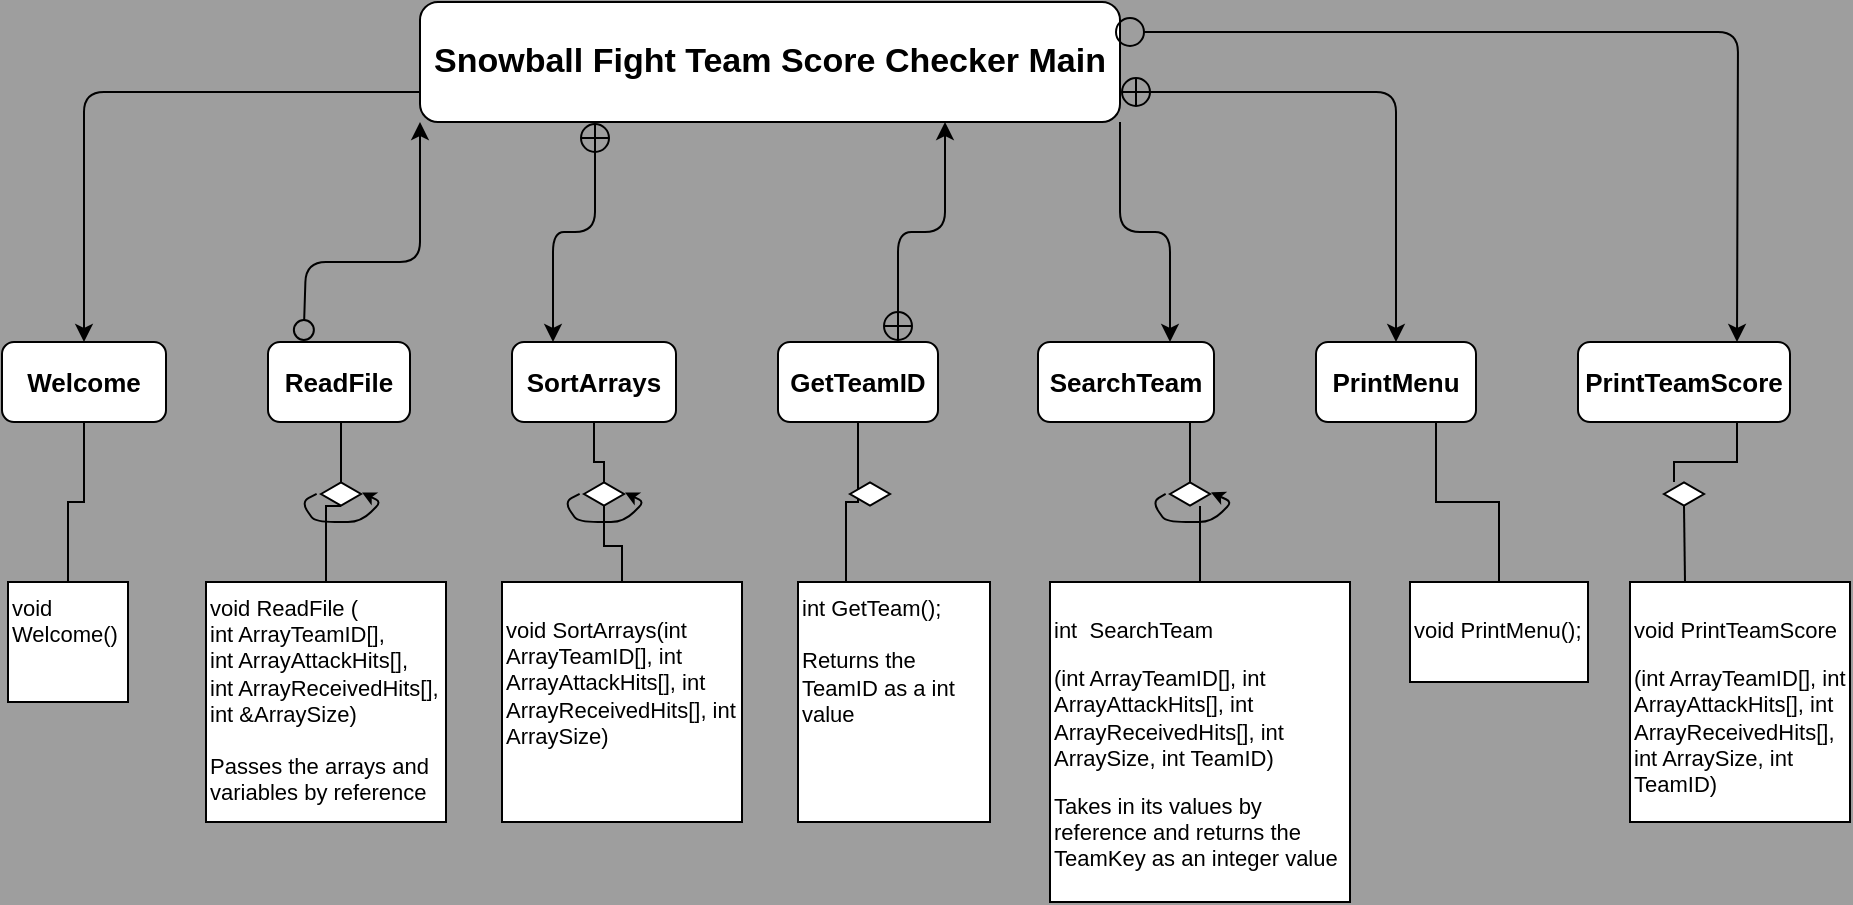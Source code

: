 <mxfile version="20.8.10" type="device"><diagram name="Page-1" id="hHpF1baUSTz2clY-Ota8"><mxGraphModel dx="1114" dy="964" grid="1" gridSize="10" guides="1" tooltips="1" connect="1" arrows="1" fold="1" page="1" pageScale="1" pageWidth="1100" pageHeight="850" background="#9e9e9e" math="0" shadow="0"><root><mxCell id="0"/><mxCell id="1" parent="0"/><mxCell id="AFJ6fUOBSR2v7E0Lf3oa-17" style="edgeStyle=orthogonalEdgeStyle;rounded=1;orthogonalLoop=1;jettySize=auto;html=1;exitX=0;exitY=0.75;exitDx=0;exitDy=0;fontSize=13;fontColor=#000000;strokeColor=#000000;" parent="1" source="AFJ6fUOBSR2v7E0Lf3oa-3" target="AFJ6fUOBSR2v7E0Lf3oa-7" edge="1"><mxGeometry relative="1" as="geometry"/></mxCell><mxCell id="AFJ6fUOBSR2v7E0Lf3oa-19" style="edgeStyle=orthogonalEdgeStyle;rounded=1;orthogonalLoop=1;jettySize=auto;html=1;exitX=0.75;exitY=1;exitDx=0;exitDy=0;entryX=0.75;entryY=0;entryDx=0;entryDy=0;fontSize=13;fontColor=#000000;startArrow=classic;startFill=1;endArrow=circlePlus;endFill=0;strokeColor=#000000;" parent="1" source="AFJ6fUOBSR2v7E0Lf3oa-3" target="AFJ6fUOBSR2v7E0Lf3oa-11" edge="1"><mxGeometry relative="1" as="geometry"/></mxCell><mxCell id="AFJ6fUOBSR2v7E0Lf3oa-20" style="edgeStyle=orthogonalEdgeStyle;rounded=1;orthogonalLoop=1;jettySize=auto;html=1;exitX=0.25;exitY=1;exitDx=0;exitDy=0;entryX=0.25;entryY=0;entryDx=0;entryDy=0;fontSize=13;fontColor=#000000;startArrow=circlePlus;startFill=0;strokeColor=#000000;" parent="1" source="AFJ6fUOBSR2v7E0Lf3oa-3" target="AFJ6fUOBSR2v7E0Lf3oa-13" edge="1"><mxGeometry relative="1" as="geometry"/></mxCell><mxCell id="AFJ6fUOBSR2v7E0Lf3oa-22" style="edgeStyle=orthogonalEdgeStyle;rounded=1;orthogonalLoop=1;jettySize=auto;html=1;exitX=1;exitY=0.75;exitDx=0;exitDy=0;fontSize=13;fontColor=#000000;startArrow=circlePlus;startFill=0;strokeColor=#000000;" parent="1" source="AFJ6fUOBSR2v7E0Lf3oa-3" target="AFJ6fUOBSR2v7E0Lf3oa-10" edge="1"><mxGeometry relative="1" as="geometry"/></mxCell><mxCell id="AFJ6fUOBSR2v7E0Lf3oa-24" style="edgeStyle=orthogonalEdgeStyle;rounded=1;orthogonalLoop=1;jettySize=auto;html=1;exitX=1;exitY=1;exitDx=0;exitDy=0;entryX=0.75;entryY=0;entryDx=0;entryDy=0;fontSize=13;fontColor=#000000;strokeColor=#000000;" parent="1" source="AFJ6fUOBSR2v7E0Lf3oa-3" target="AFJ6fUOBSR2v7E0Lf3oa-12" edge="1"><mxGeometry relative="1" as="geometry"/></mxCell><mxCell id="AFJ6fUOBSR2v7E0Lf3oa-3" value="&lt;p class=&quot;MsoNormal&quot; style=&quot;font-size: 17px;&quot;&gt;Snowball Fight Team Score Checker Main&lt;/p&gt;" style="rounded=1;whiteSpace=wrap;html=1;fillStyle=auto;strokeColor=#000000;fontColor=#000000;fillColor=#ffffff;fontSize=17;fontStyle=1" parent="1" vertex="1"><mxGeometry x="375" y="30" width="350" height="60" as="geometry"/></mxCell><mxCell id="AFJ6fUOBSR2v7E0Lf3oa-34" style="rounded=0;orthogonalLoop=1;jettySize=auto;html=1;exitX=0.5;exitY=1;exitDx=0;exitDy=0;entryX=0.5;entryY=0;entryDx=0;entryDy=0;fontSize=17;fontColor=#000000;edgeStyle=orthogonalEdgeStyle;startArrow=none;startFill=0;endArrow=none;endFill=0;strokeColor=#000000;" parent="1" source="AFJ6fUOBSR2v7E0Lf3oa-7" target="AFJ6fUOBSR2v7E0Lf3oa-26" edge="1"><mxGeometry relative="1" as="geometry"/></mxCell><mxCell id="AFJ6fUOBSR2v7E0Lf3oa-7" value="Welcome" style="rounded=1;whiteSpace=wrap;html=1;fillStyle=auto;strokeColor=#000000;fontColor=#000000;fillColor=#ffffff;fontSize=13;fontStyle=1" parent="1" vertex="1"><mxGeometry x="166" y="200" width="82" height="40" as="geometry"/></mxCell><mxCell id="AFJ6fUOBSR2v7E0Lf3oa-35" style="rounded=0;orthogonalLoop=1;jettySize=auto;html=1;exitX=0.5;exitY=1;exitDx=0;exitDy=0;entryX=0.5;entryY=0;entryDx=0;entryDy=0;fontSize=17;fontColor=#000000;startArrow=none;edgeStyle=orthogonalEdgeStyle;startFill=0;endArrow=none;endFill=0;strokeColor=#000000;" parent="1" source="AFJ6fUOBSR2v7E0Lf3oa-61" target="AFJ6fUOBSR2v7E0Lf3oa-27" edge="1"><mxGeometry relative="1" as="geometry"/></mxCell><mxCell id="AFJ6fUOBSR2v7E0Lf3oa-8" value="ReadFile" style="rounded=1;whiteSpace=wrap;html=1;fillStyle=auto;strokeColor=#000000;fontColor=#000000;fillColor=#ffffff;fontSize=13;fontStyle=1" parent="1" vertex="1"><mxGeometry x="299" y="200" width="71" height="40" as="geometry"/></mxCell><mxCell id="AFJ6fUOBSR2v7E0Lf3oa-40" style="rounded=0;orthogonalLoop=1;jettySize=auto;html=1;exitX=0.5;exitY=1;exitDx=0;exitDy=0;entryX=0.25;entryY=0;entryDx=0;entryDy=0;fontSize=17;fontColor=#000000;startArrow=none;edgeStyle=orthogonalEdgeStyle;startFill=0;endArrow=none;endFill=0;strokeColor=#000000;" parent="1" source="AFJ6fUOBSR2v7E0Lf3oa-50" target="AFJ6fUOBSR2v7E0Lf3oa-29" edge="1"><mxGeometry relative="1" as="geometry"/></mxCell><mxCell id="AFJ6fUOBSR2v7E0Lf3oa-9" value="PrintTeamScore" style="rounded=1;whiteSpace=wrap;html=1;fillStyle=auto;strokeColor=#000000;fontColor=#000000;fillColor=#ffffff;fontSize=13;fontStyle=1" parent="1" vertex="1"><mxGeometry x="954" y="200" width="106" height="40" as="geometry"/></mxCell><mxCell id="AFJ6fUOBSR2v7E0Lf3oa-39" style="rounded=0;orthogonalLoop=1;jettySize=auto;html=1;exitX=0.75;exitY=1;exitDx=0;exitDy=0;entryX=0.5;entryY=0;entryDx=0;entryDy=0;fontSize=17;fontColor=#000000;edgeStyle=orthogonalEdgeStyle;startArrow=none;startFill=0;endArrow=none;endFill=0;strokeColor=#000000;" parent="1" source="AFJ6fUOBSR2v7E0Lf3oa-10" target="AFJ6fUOBSR2v7E0Lf3oa-30" edge="1"><mxGeometry relative="1" as="geometry"/></mxCell><mxCell id="AFJ6fUOBSR2v7E0Lf3oa-10" value="PrintMenu" style="rounded=1;whiteSpace=wrap;html=1;fillStyle=auto;strokeColor=#000000;fontColor=#000000;fillColor=#ffffff;fontSize=13;fontStyle=1" parent="1" vertex="1"><mxGeometry x="823" y="200" width="80" height="40" as="geometry"/></mxCell><mxCell id="AFJ6fUOBSR2v7E0Lf3oa-37" style="rounded=0;orthogonalLoop=1;jettySize=auto;html=1;exitX=0.5;exitY=1;exitDx=0;exitDy=0;fontSize=17;fontColor=#000000;entryX=0.25;entryY=0;entryDx=0;entryDy=0;edgeStyle=orthogonalEdgeStyle;startArrow=none;startFill=0;endArrow=none;endFill=0;strokeColor=#000000;" parent="1" source="AFJ6fUOBSR2v7E0Lf3oa-11" target="AFJ6fUOBSR2v7E0Lf3oa-32" edge="1"><mxGeometry relative="1" as="geometry"/></mxCell><mxCell id="AFJ6fUOBSR2v7E0Lf3oa-11" value="GetTeamID" style="rounded=1;whiteSpace=wrap;html=1;fillStyle=auto;strokeColor=#000000;fontColor=#000000;fillColor=#ffffff;fontSize=13;fontStyle=1" parent="1" vertex="1"><mxGeometry x="554" y="200" width="80" height="40" as="geometry"/></mxCell><mxCell id="AFJ6fUOBSR2v7E0Lf3oa-38" style="rounded=0;orthogonalLoop=1;jettySize=auto;html=1;exitX=0.75;exitY=1;exitDx=0;exitDy=0;entryX=0.5;entryY=0;entryDx=0;entryDy=0;fontSize=17;fontColor=#000000;startArrow=none;edgeStyle=orthogonalEdgeStyle;startFill=0;endArrow=none;endFill=0;strokeColor=#000000;" parent="1" source="AFJ6fUOBSR2v7E0Lf3oa-55" target="AFJ6fUOBSR2v7E0Lf3oa-31" edge="1"><mxGeometry relative="1" as="geometry"/></mxCell><mxCell id="AFJ6fUOBSR2v7E0Lf3oa-12" value="SearchTeam" style="rounded=1;whiteSpace=wrap;html=1;fillStyle=auto;strokeColor=#000000;fontColor=#000000;fillColor=#ffffff;fontSize=13;fontStyle=1" parent="1" vertex="1"><mxGeometry x="684" y="200" width="88" height="40" as="geometry"/></mxCell><mxCell id="AFJ6fUOBSR2v7E0Lf3oa-36" style="rounded=0;orthogonalLoop=1;jettySize=auto;html=1;exitX=0.5;exitY=1;exitDx=0;exitDy=0;fontSize=17;fontColor=#000000;startArrow=none;edgeStyle=orthogonalEdgeStyle;startFill=0;endArrow=none;endFill=0;strokeColor=#000000;" parent="1" source="AFJ6fUOBSR2v7E0Lf3oa-53" target="AFJ6fUOBSR2v7E0Lf3oa-28" edge="1"><mxGeometry relative="1" as="geometry"/></mxCell><mxCell id="AFJ6fUOBSR2v7E0Lf3oa-13" value="SortArrays" style="rounded=1;whiteSpace=wrap;html=1;fillStyle=auto;strokeColor=#000000;fontColor=#000000;fillColor=#ffffff;fontSize=13;fontStyle=1" parent="1" vertex="1"><mxGeometry x="421" y="200" width="82" height="40" as="geometry"/></mxCell><mxCell id="AFJ6fUOBSR2v7E0Lf3oa-26" value="void Welcome()" style="rounded=0;whiteSpace=wrap;html=1;fillStyle=auto;strokeColor=#000000;fontSize=11;fontColor=#000000;fillColor=#ffffff;align=left;verticalAlign=top;" parent="1" vertex="1"><mxGeometry x="169" y="320" width="60" height="60" as="geometry"/></mxCell><mxCell id="AFJ6fUOBSR2v7E0Lf3oa-27" value="void ReadFile (&lt;br&gt;int ArrayTeamID[],&lt;br&gt;int ArrayAttackHits[],&lt;br&gt;int ArrayReceivedHits[], int &amp;amp;ArraySize)&lt;br&gt;&lt;br&gt;Passes the arrays and variables by reference" style="rounded=0;whiteSpace=wrap;html=1;fillStyle=auto;strokeColor=#000000;fontSize=11;fontColor=#000000;fillColor=#ffffff;verticalAlign=top;align=left;" parent="1" vertex="1"><mxGeometry x="268" y="320" width="120" height="120" as="geometry"/></mxCell><mxCell id="AFJ6fUOBSR2v7E0Lf3oa-28" value="&lt;p class=&quot;MsoNormal&quot;&gt;void SortArrays(int ArrayTeamID[], int ArrayAttackHits[], int ArrayReceivedHits[], int ArraySize)&lt;span style=&quot;color:#DADADA&quot;&gt;&lt;/span&gt;&lt;/p&gt;" style="rounded=0;whiteSpace=wrap;html=1;fillStyle=auto;strokeColor=#000000;fontSize=11;fontColor=#000000;fillColor=#ffffff;align=left;verticalAlign=top;" parent="1" vertex="1"><mxGeometry x="416" y="320" width="120" height="120" as="geometry"/></mxCell><mxCell id="AFJ6fUOBSR2v7E0Lf3oa-29" value="&lt;p class=&quot;MsoNormal&quot; style=&quot;font-size: 11px;&quot;&gt;void&lt;span style=&quot;font-size: 11px;&quot;&gt; &lt;/span&gt;&lt;span style=&quot;font-size: 11px;&quot;&gt;PrintTeamScore&lt;/span&gt;&lt;/p&gt;&lt;p class=&quot;MsoNormal&quot; style=&quot;font-size: 11px;&quot;&gt;&lt;span style=&quot;font-size: 11px;&quot;&gt;(&lt;/span&gt;&lt;span style=&quot;font-size: 11px;&quot;&gt;int&lt;/span&gt;&lt;span style=&quot;font-size: 11px;&quot;&gt; &lt;/span&gt;&lt;span style=&quot;font-size: 11px;&quot;&gt;ArrayTeamID&lt;/span&gt;&lt;span style=&quot;font-size: 11px;&quot;&gt;[],&lt;/span&gt;&lt;span style=&quot;font-size: 11px;&quot;&gt; &lt;/span&gt;&lt;span style=&quot;font-size: 11px;&quot;&gt;int&lt;/span&gt;&lt;span style=&quot;font-size: 11px;&quot;&gt; &lt;/span&gt;&lt;span style=&quot;font-size: 11px;&quot;&gt;ArrayAttackHits&lt;/span&gt;&lt;span style=&quot;font-size: 11px;&quot;&gt;[],&lt;/span&gt;&lt;span style=&quot;font-size: 11px;&quot;&gt; &lt;/span&gt;&lt;span style=&quot;font-size: 11px;&quot;&gt;int&lt;/span&gt;&lt;span style=&quot;font-size: 11px;&quot;&gt; &lt;/span&gt;&lt;span style=&quot;font-size: 11px;&quot;&gt;ArrayReceivedHits&lt;/span&gt;&lt;span style=&quot;font-size: 11px;&quot;&gt;[],&lt;/span&gt;&lt;span style=&quot;font-size: 11px;&quot;&gt; &lt;/span&gt;&lt;span style=&quot;font-size: 11px;&quot;&gt;int&lt;/span&gt;&lt;span style=&quot;font-size: 11px;&quot;&gt; &lt;/span&gt;&lt;span style=&quot;font-size: 11px;&quot;&gt;ArraySize&lt;/span&gt;&lt;span style=&quot;font-size: 11px;&quot;&gt;,&lt;/span&gt;&lt;span style=&quot;font-size: 11px;&quot;&gt; &lt;/span&gt;&lt;span style=&quot;font-size: 11px;&quot;&gt;int&lt;/span&gt;&lt;span style=&quot;font-size: 11px;&quot;&gt; &lt;/span&gt;&lt;span style=&quot;font-size: 11px;&quot;&gt;TeamID&lt;/span&gt;&lt;span style=&quot;font-size: 11px;&quot;&gt;)&lt;/span&gt;&lt;span style=&quot;color: rgb(218, 218, 218); font-size: 11px;&quot;&gt;&lt;/span&gt;&lt;/p&gt;" style="rounded=0;whiteSpace=wrap;html=1;fillStyle=auto;strokeColor=#000000;fontSize=11;fontColor=#000000;fillColor=#ffffff;align=left;verticalAlign=top;" parent="1" vertex="1"><mxGeometry x="980" y="320" width="110" height="120" as="geometry"/></mxCell><mxCell id="AFJ6fUOBSR2v7E0Lf3oa-30" value="&lt;p class=&quot;MsoNormal&quot;&gt;void PrintMenu();&lt;span style=&quot;color:#DADADA&quot;&gt;&lt;/span&gt;&lt;/p&gt;" style="rounded=0;whiteSpace=wrap;html=1;fillStyle=auto;strokeColor=#000000;fontSize=11;fontColor=#000000;fillColor=#ffffff;align=left;verticalAlign=top;" parent="1" vertex="1"><mxGeometry x="870" y="320" width="89" height="50" as="geometry"/></mxCell><mxCell id="AFJ6fUOBSR2v7E0Lf3oa-31" value="&lt;p class=&quot;MsoNormal&quot;&gt;int&lt;span style=&quot;&quot;&gt; &amp;nbsp;&lt;/span&gt;&lt;span style=&quot;&quot;&gt;SearchTeam&lt;/span&gt;&lt;/p&gt;&lt;p class=&quot;MsoNormal&quot;&gt;&lt;span style=&quot;&quot;&gt;(&lt;/span&gt;&lt;span style=&quot;&quot;&gt;int&lt;/span&gt;&lt;span style=&quot;&quot;&gt; &lt;/span&gt;&lt;span style=&quot;&quot;&gt;ArrayTeamID&lt;/span&gt;&lt;span style=&quot;&quot;&gt;[],&lt;/span&gt;&lt;span style=&quot;&quot;&gt; &lt;/span&gt;&lt;span style=&quot;&quot;&gt;int&lt;/span&gt;&lt;span style=&quot;&quot;&gt; &lt;/span&gt;&lt;span style=&quot;&quot;&gt;ArrayAttackHits&lt;/span&gt;&lt;span style=&quot;&quot;&gt;[],&lt;/span&gt;&lt;span style=&quot;&quot;&gt; &lt;/span&gt;&lt;span style=&quot;&quot;&gt;int&lt;/span&gt;&lt;span style=&quot;&quot;&gt; &lt;/span&gt;&lt;span style=&quot;&quot;&gt;ArrayReceivedHits&lt;/span&gt;&lt;span style=&quot;&quot;&gt;[],&lt;/span&gt;&lt;span style=&quot;&quot;&gt; &lt;/span&gt;&lt;span style=&quot;&quot;&gt;int&lt;/span&gt;&lt;span style=&quot;&quot;&gt; &lt;/span&gt;&lt;span style=&quot;&quot;&gt;ArraySize&lt;/span&gt;&lt;span style=&quot;&quot;&gt;,&lt;/span&gt;&lt;span style=&quot;&quot;&gt; &lt;/span&gt;&lt;span style=&quot;&quot;&gt;int&lt;/span&gt;&lt;span style=&quot;&quot;&gt; &lt;/span&gt;&lt;span style=&quot;&quot;&gt;TeamID&lt;/span&gt;&lt;span style=&quot;&quot;&gt;)&lt;/span&gt;&lt;span style=&quot;&quot;&gt;&lt;/span&gt;&lt;/p&gt;&lt;p class=&quot;MsoNormal&quot;&gt;Takes in its values by reference and returns the TeamKey as an integer value&lt;/p&gt;" style="rounded=0;whiteSpace=wrap;html=1;fillStyle=auto;strokeColor=#000000;fontSize=11;fontColor=#000000;fillColor=#ffffff;align=left;verticalAlign=top;" parent="1" vertex="1"><mxGeometry x="690" y="320" width="150" height="160" as="geometry"/></mxCell><mxCell id="AFJ6fUOBSR2v7E0Lf3oa-32" value="int GetTeam();&lt;br&gt;&lt;br&gt;Returns the TeamID as a int value" style="rounded=0;whiteSpace=wrap;html=1;fillStyle=auto;strokeColor=#000000;fontSize=11;fontColor=#000000;fillColor=#ffffff;align=left;verticalAlign=top;" parent="1" vertex="1"><mxGeometry x="564" y="320" width="96" height="120" as="geometry"/></mxCell><mxCell id="AFJ6fUOBSR2v7E0Lf3oa-42" value="" style="endArrow=oval;startArrow=classic;html=1;rounded=1;fontSize=17;fontColor=#000000;exitX=0.75;exitY=0;exitDx=0;exitDy=0;endFill=0;strokeWidth=1;startSize=6;endSize=14;strokeColor=#000000;" parent="1" source="AFJ6fUOBSR2v7E0Lf3oa-9" edge="1"><mxGeometry width="50" height="50" relative="1" as="geometry"><mxPoint x="1040" y="160" as="sourcePoint"/><mxPoint x="730" y="45" as="targetPoint"/><Array as="points"><mxPoint x="1034" y="45"/></Array></mxGeometry></mxCell><mxCell id="AFJ6fUOBSR2v7E0Lf3oa-51" value="" style="rounded=0;orthogonalLoop=1;jettySize=auto;html=1;exitX=0.75;exitY=1;exitDx=0;exitDy=0;entryX=0.25;entryY=0;entryDx=0;entryDy=0;fontSize=17;fontColor=#000000;endArrow=none;edgeStyle=orthogonalEdgeStyle;startArrow=none;startFill=0;endFill=0;strokeColor=#000000;" parent="1" source="AFJ6fUOBSR2v7E0Lf3oa-9" target="AFJ6fUOBSR2v7E0Lf3oa-50" edge="1"><mxGeometry relative="1" as="geometry"><mxPoint x="1007.0" y="240" as="sourcePoint"/><mxPoint x="1007.5" y="320" as="targetPoint"/></mxGeometry></mxCell><mxCell id="AFJ6fUOBSR2v7E0Lf3oa-50" value="" style="html=1;whiteSpace=wrap;aspect=fixed;shape=isoRectangle;fillStyle=auto;strokeColor=#000000;fontSize=17;fontColor=#000000;fillColor=#ffffff;" parent="1" vertex="1"><mxGeometry x="997" y="270" width="20" height="12" as="geometry"/></mxCell><mxCell id="AFJ6fUOBSR2v7E0Lf3oa-54" value="" style="endArrow=classic;html=1;rounded=1;strokeWidth=1;fontSize=17;fontColor=#000000;startSize=6;endSize=4;entryX=1.026;entryY=0.435;entryDx=0;entryDy=0;entryPerimeter=0;exitX=-0.109;exitY=0.496;exitDx=0;exitDy=0;exitPerimeter=0;strokeColor=#000000;" parent="1" source="AFJ6fUOBSR2v7E0Lf3oa-53" target="AFJ6fUOBSR2v7E0Lf3oa-53" edge="1"><mxGeometry width="50" height="50" relative="1" as="geometry"><mxPoint x="427" y="290" as="sourcePoint"/><mxPoint x="517" y="270" as="targetPoint"/><Array as="points"><mxPoint x="447" y="280"/><mxPoint x="454" y="290"/><mxPoint x="477" y="290"/><mxPoint x="487" y="280"/></Array></mxGeometry></mxCell><mxCell id="AFJ6fUOBSR2v7E0Lf3oa-56" value="" style="endArrow=classic;html=1;rounded=1;strokeWidth=1;fontSize=17;fontColor=#000000;startSize=6;endSize=4;entryX=1.026;entryY=0.435;entryDx=0;entryDy=0;entryPerimeter=0;exitX=-0.109;exitY=0.496;exitDx=0;exitDy=0;exitPerimeter=0;strokeColor=#000000;" parent="1" source="AFJ6fUOBSR2v7E0Lf3oa-55" target="AFJ6fUOBSR2v7E0Lf3oa-55" edge="1"><mxGeometry width="50" height="50" relative="1" as="geometry"><mxPoint x="721" y="290" as="sourcePoint"/><mxPoint x="811" y="270" as="targetPoint"/><Array as="points"><mxPoint x="741" y="280"/><mxPoint x="748" y="290"/><mxPoint x="771" y="290"/><mxPoint x="781" y="280"/></Array></mxGeometry></mxCell><mxCell id="AFJ6fUOBSR2v7E0Lf3oa-57" value="" style="rounded=0;orthogonalLoop=1;jettySize=auto;html=1;exitX=0.75;exitY=1;exitDx=0;exitDy=0;entryX=0.5;entryY=0;entryDx=0;entryDy=0;fontSize=17;fontColor=#000000;endArrow=none;edgeStyle=orthogonalEdgeStyle;startArrow=none;startFill=0;endFill=0;strokeColor=#000000;" parent="1" source="AFJ6fUOBSR2v7E0Lf3oa-12" target="AFJ6fUOBSR2v7E0Lf3oa-55" edge="1"><mxGeometry relative="1" as="geometry"><mxPoint x="759" y="240" as="sourcePoint"/><mxPoint x="772" y="320" as="targetPoint"/></mxGeometry></mxCell><mxCell id="AFJ6fUOBSR2v7E0Lf3oa-55" value="" style="html=1;whiteSpace=wrap;aspect=fixed;shape=isoRectangle;fillStyle=auto;strokeColor=#000000;fontSize=17;fontColor=#000000;fillColor=#ffffff;" parent="1" vertex="1"><mxGeometry x="750" y="270" width="20" height="12" as="geometry"/></mxCell><mxCell id="AFJ6fUOBSR2v7E0Lf3oa-58" value="" style="html=1;whiteSpace=wrap;aspect=fixed;shape=isoRectangle;fillStyle=auto;strokeColor=#000000;fontSize=17;fontColor=#000000;fillColor=#ffffff;" parent="1" vertex="1"><mxGeometry x="590" y="270" width="20" height="12" as="geometry"/></mxCell><mxCell id="AFJ6fUOBSR2v7E0Lf3oa-62" value="" style="endArrow=classic;html=1;rounded=1;strokeWidth=1;fontSize=17;fontColor=#000000;startSize=6;endSize=4;entryX=1.026;entryY=0.435;entryDx=0;entryDy=0;entryPerimeter=0;exitX=-0.109;exitY=0.496;exitDx=0;exitDy=0;exitPerimeter=0;strokeColor=#000000;" parent="1" source="AFJ6fUOBSR2v7E0Lf3oa-61" target="AFJ6fUOBSR2v7E0Lf3oa-61" edge="1"><mxGeometry width="50" height="50" relative="1" as="geometry"><mxPoint x="295.5" y="290" as="sourcePoint"/><mxPoint x="385.5" y="270" as="targetPoint"/><Array as="points"><mxPoint x="315.5" y="280"/><mxPoint x="322.5" y="290"/><mxPoint x="345.5" y="290"/><mxPoint x="355.5" y="280"/></Array></mxGeometry></mxCell><mxCell id="AFJ6fUOBSR2v7E0Lf3oa-67" value="" style="rounded=0;orthogonalLoop=1;jettySize=auto;html=1;exitX=0.5;exitY=1;exitDx=0;exitDy=0;entryX=0.5;entryY=0;entryDx=0;entryDy=0;fontSize=17;fontColor=#000000;endArrow=none;edgeStyle=orthogonalEdgeStyle;startArrow=none;startFill=0;endFill=0;strokeColor=#000000;" parent="1" source="AFJ6fUOBSR2v7E0Lf3oa-8" target="AFJ6fUOBSR2v7E0Lf3oa-61" edge="1"><mxGeometry relative="1" as="geometry"><mxPoint x="335.5" y="240" as="sourcePoint"/><mxPoint x="328" y="320" as="targetPoint"/></mxGeometry></mxCell><mxCell id="AFJ6fUOBSR2v7E0Lf3oa-61" value="" style="html=1;whiteSpace=wrap;aspect=fixed;shape=isoRectangle;fillStyle=auto;strokeColor=#000000;fontSize=17;fontColor=#000000;fillColor=#ffffff;" parent="1" vertex="1"><mxGeometry x="325.5" y="270" width="20" height="12" as="geometry"/></mxCell><mxCell id="AFJ6fUOBSR2v7E0Lf3oa-68" value="" style="rounded=0;orthogonalLoop=1;jettySize=auto;html=1;exitX=0.5;exitY=1;exitDx=0;exitDy=0;fontSize=17;fontColor=#000000;endArrow=none;edgeStyle=orthogonalEdgeStyle;startArrow=none;startFill=0;endFill=0;strokeColor=#000000;" parent="1" source="AFJ6fUOBSR2v7E0Lf3oa-13" target="AFJ6fUOBSR2v7E0Lf3oa-53" edge="1"><mxGeometry relative="1" as="geometry"><mxPoint x="467" y="240" as="sourcePoint"/><mxPoint x="476" y="320" as="targetPoint"/></mxGeometry></mxCell><mxCell id="AFJ6fUOBSR2v7E0Lf3oa-53" value="" style="html=1;whiteSpace=wrap;aspect=fixed;shape=isoRectangle;fillStyle=auto;strokeColor=#000000;fontSize=17;fontColor=#000000;fillColor=#ffffff;" parent="1" vertex="1"><mxGeometry x="457" y="270" width="20" height="12" as="geometry"/></mxCell><mxCell id="AFJ6fUOBSR2v7E0Lf3oa-69" value="" style="endArrow=circle;startArrow=classic;html=1;rounded=1;strokeWidth=1;fontSize=17;fontColor=#000000;startSize=6;endSize=4;exitX=0;exitY=1;exitDx=0;exitDy=0;entryX=0.25;entryY=0;entryDx=0;entryDy=0;endFill=0;strokeColor=#000000;" parent="1" source="AFJ6fUOBSR2v7E0Lf3oa-3" target="AFJ6fUOBSR2v7E0Lf3oa-8" edge="1"><mxGeometry width="50" height="50" relative="1" as="geometry"><mxPoint x="550" y="290" as="sourcePoint"/><mxPoint x="600" y="240" as="targetPoint"/><Array as="points"><mxPoint x="375" y="160"/><mxPoint x="318" y="160"/></Array></mxGeometry></mxCell></root></mxGraphModel></diagram></mxfile>